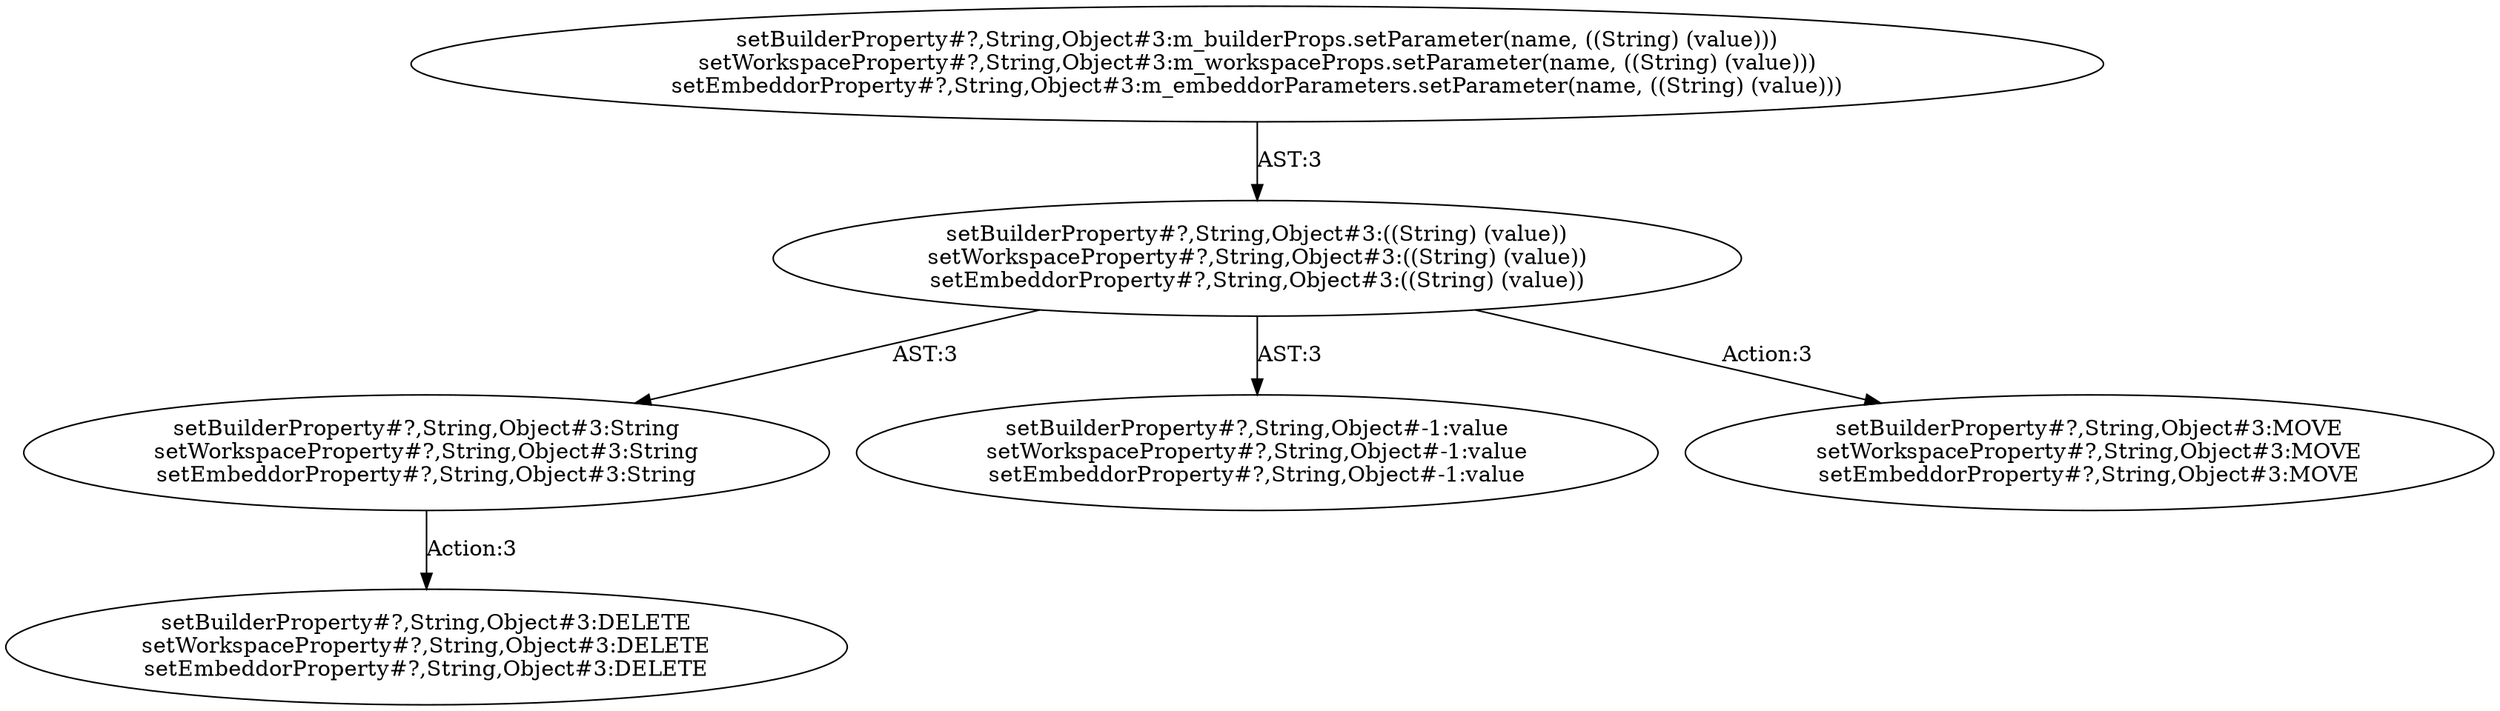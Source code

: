 digraph "Pattern" {
0 [label="setBuilderProperty#?,String,Object#3:DELETE
setWorkspaceProperty#?,String,Object#3:DELETE
setEmbeddorProperty#?,String,Object#3:DELETE" shape=ellipse]
1 [label="setBuilderProperty#?,String,Object#3:String
setWorkspaceProperty#?,String,Object#3:String
setEmbeddorProperty#?,String,Object#3:String" shape=ellipse]
2 [label="setBuilderProperty#?,String,Object#3:((String) (value))
setWorkspaceProperty#?,String,Object#3:((String) (value))
setEmbeddorProperty#?,String,Object#3:((String) (value))" shape=ellipse]
3 [label="setBuilderProperty#?,String,Object#3:m_builderProps.setParameter(name, ((String) (value)))
setWorkspaceProperty#?,String,Object#3:m_workspaceProps.setParameter(name, ((String) (value)))
setEmbeddorProperty#?,String,Object#3:m_embeddorParameters.setParameter(name, ((String) (value)))" shape=ellipse]
4 [label="setBuilderProperty#?,String,Object#-1:value
setWorkspaceProperty#?,String,Object#-1:value
setEmbeddorProperty#?,String,Object#-1:value" shape=ellipse]
5 [label="setBuilderProperty#?,String,Object#3:MOVE
setWorkspaceProperty#?,String,Object#3:MOVE
setEmbeddorProperty#?,String,Object#3:MOVE" shape=ellipse]
1 -> 0 [label="Action:3"];
2 -> 1 [label="AST:3"];
2 -> 4 [label="AST:3"];
2 -> 5 [label="Action:3"];
3 -> 2 [label="AST:3"];
}
